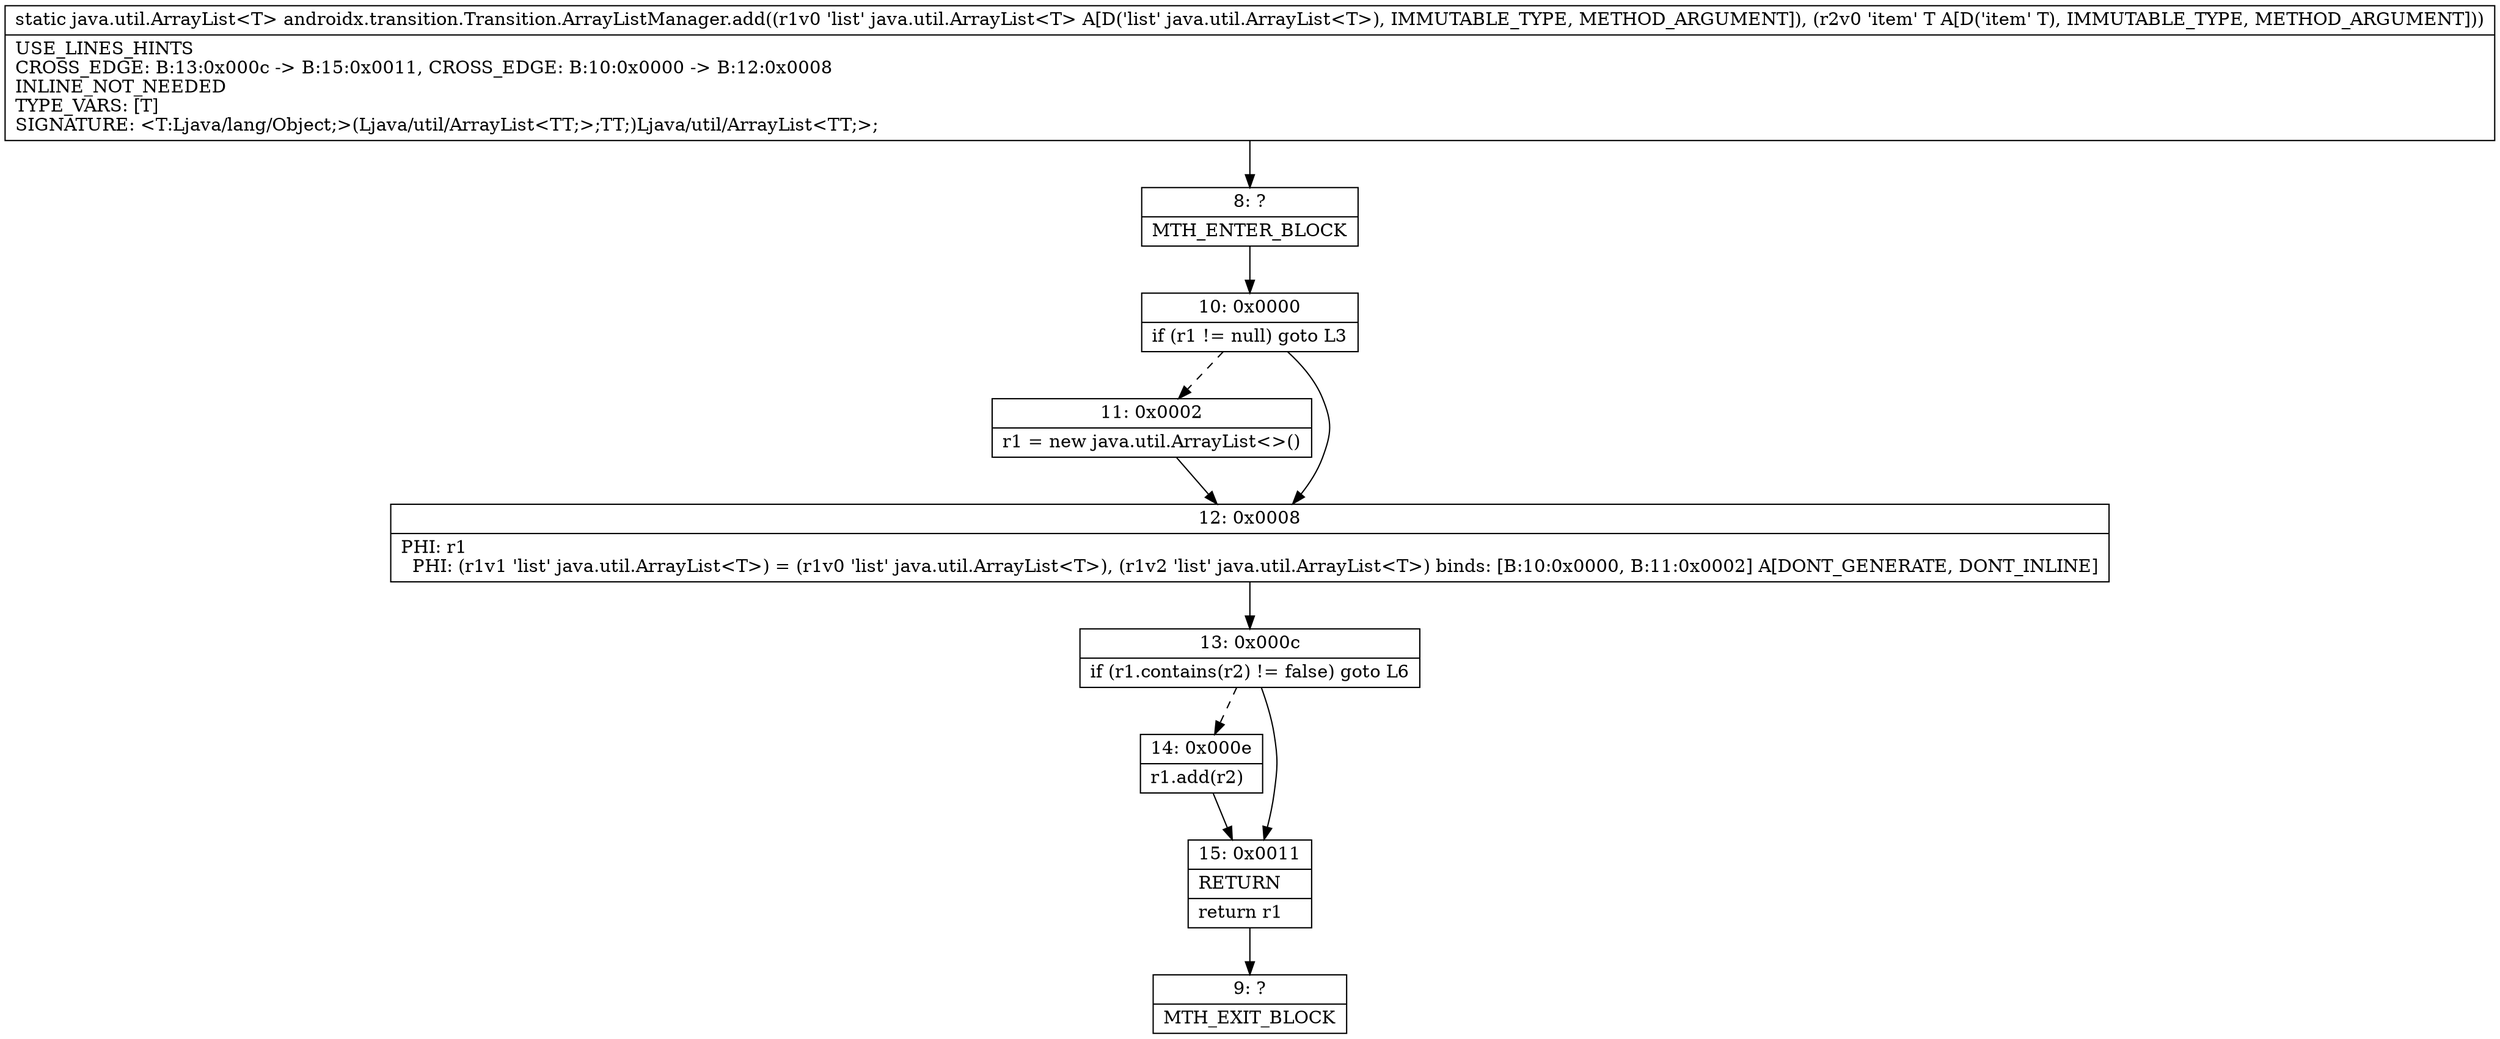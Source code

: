 digraph "CFG forandroidx.transition.Transition.ArrayListManager.add(Ljava\/util\/ArrayList;Ljava\/lang\/Object;)Ljava\/util\/ArrayList;" {
Node_8 [shape=record,label="{8\:\ ?|MTH_ENTER_BLOCK\l}"];
Node_10 [shape=record,label="{10\:\ 0x0000|if (r1 != null) goto L3\l}"];
Node_11 [shape=record,label="{11\:\ 0x0002|r1 = new java.util.ArrayList\<\>()\l}"];
Node_12 [shape=record,label="{12\:\ 0x0008|PHI: r1 \l  PHI: (r1v1 'list' java.util.ArrayList\<T\>) = (r1v0 'list' java.util.ArrayList\<T\>), (r1v2 'list' java.util.ArrayList\<T\>) binds: [B:10:0x0000, B:11:0x0002] A[DONT_GENERATE, DONT_INLINE]\l}"];
Node_13 [shape=record,label="{13\:\ 0x000c|if (r1.contains(r2) != false) goto L6\l}"];
Node_14 [shape=record,label="{14\:\ 0x000e|r1.add(r2)\l}"];
Node_15 [shape=record,label="{15\:\ 0x0011|RETURN\l|return r1\l}"];
Node_9 [shape=record,label="{9\:\ ?|MTH_EXIT_BLOCK\l}"];
MethodNode[shape=record,label="{static java.util.ArrayList\<T\> androidx.transition.Transition.ArrayListManager.add((r1v0 'list' java.util.ArrayList\<T\> A[D('list' java.util.ArrayList\<T\>), IMMUTABLE_TYPE, METHOD_ARGUMENT]), (r2v0 'item' T A[D('item' T), IMMUTABLE_TYPE, METHOD_ARGUMENT]))  | USE_LINES_HINTS\lCROSS_EDGE: B:13:0x000c \-\> B:15:0x0011, CROSS_EDGE: B:10:0x0000 \-\> B:12:0x0008\lINLINE_NOT_NEEDED\lTYPE_VARS: [T]\lSIGNATURE: \<T:Ljava\/lang\/Object;\>(Ljava\/util\/ArrayList\<TT;\>;TT;)Ljava\/util\/ArrayList\<TT;\>;\l}"];
MethodNode -> Node_8;Node_8 -> Node_10;
Node_10 -> Node_11[style=dashed];
Node_10 -> Node_12;
Node_11 -> Node_12;
Node_12 -> Node_13;
Node_13 -> Node_14[style=dashed];
Node_13 -> Node_15;
Node_14 -> Node_15;
Node_15 -> Node_9;
}

